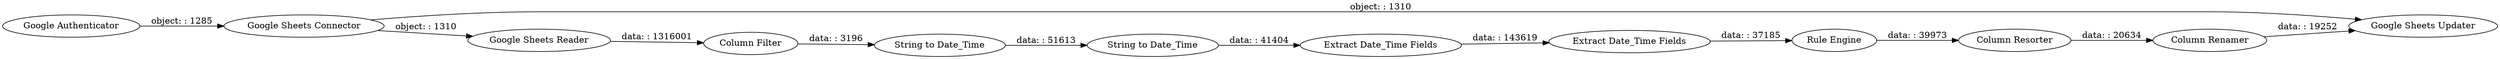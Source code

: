 digraph {
	"-5616724308528885077_10" [label="Rule Engine"]
	"-5616724308528885077_8" [label="Extract Date_Time Fields"]
	"-5616724308528885077_12" [label="Extract Date_Time Fields"]
	"-5616724308528885077_14" [label="Column Renamer"]
	"-5616724308528885077_6" [label="Google Sheets Updater"]
	"-5616724308528885077_5" [label="Google Sheets Connector"]
	"-5616724308528885077_2" [label="Google Sheets Reader"]
	"-5616724308528885077_9" [label="String to Date_Time"]
	"-5616724308528885077_11" [label="String to Date_Time"]
	"-5616724308528885077_7" [label="Column Filter"]
	"-5616724308528885077_13" [label="Column Resorter"]
	"-5616724308528885077_1" [label="Google Authenticator"]
	"-5616724308528885077_11" -> "-5616724308528885077_8" [label="data: : 41404"]
	"-5616724308528885077_8" -> "-5616724308528885077_12" [label="data: : 143619"]
	"-5616724308528885077_13" -> "-5616724308528885077_14" [label="data: : 20634"]
	"-5616724308528885077_9" -> "-5616724308528885077_11" [label="data: : 51613"]
	"-5616724308528885077_7" -> "-5616724308528885077_9" [label="data: : 3196"]
	"-5616724308528885077_5" -> "-5616724308528885077_6" [label="object: : 1310"]
	"-5616724308528885077_1" -> "-5616724308528885077_5" [label="object: : 1285"]
	"-5616724308528885077_10" -> "-5616724308528885077_13" [label="data: : 39973"]
	"-5616724308528885077_14" -> "-5616724308528885077_6" [label="data: : 19252"]
	"-5616724308528885077_2" -> "-5616724308528885077_7" [label="data: : 1316001"]
	"-5616724308528885077_12" -> "-5616724308528885077_10" [label="data: : 37185"]
	"-5616724308528885077_5" -> "-5616724308528885077_2" [label="object: : 1310"]
	rankdir=LR
}
